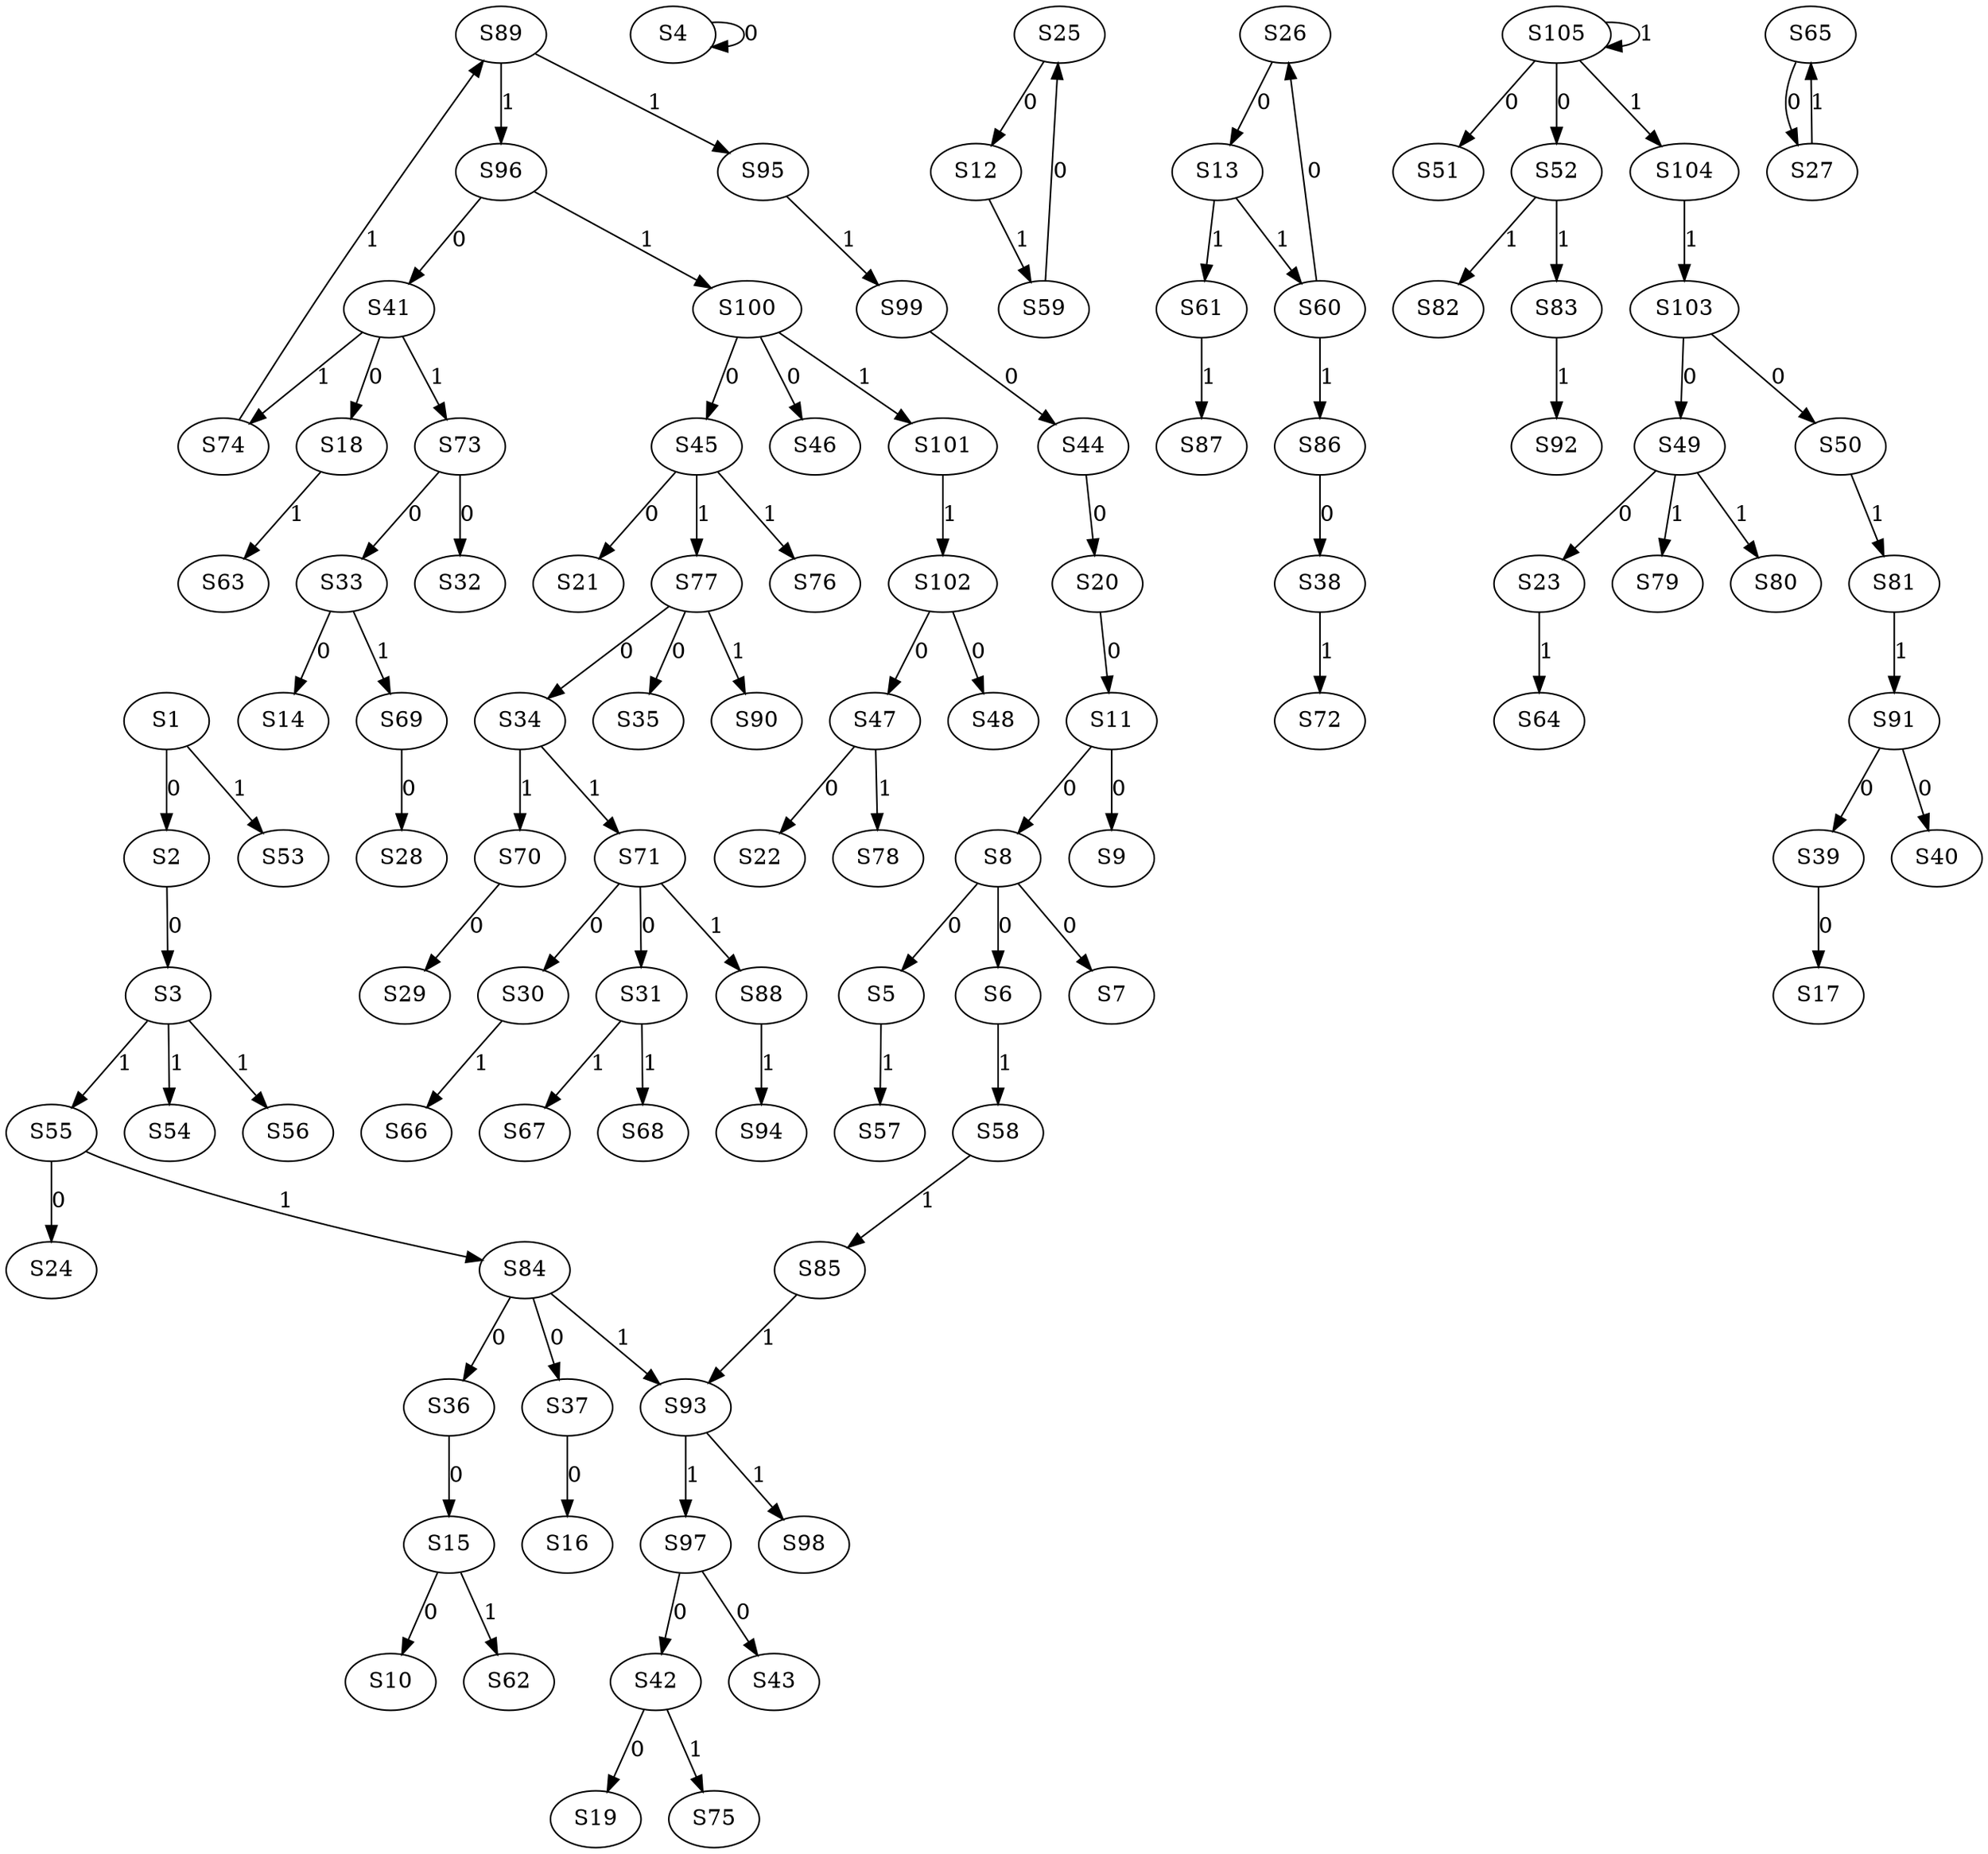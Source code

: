 strict digraph {
	S1 -> S2 [ label = 0 ];
	S2 -> S3 [ label = 0 ];
	S4 -> S4 [ label = 0 ];
	S8 -> S5 [ label = 0 ];
	S8 -> S6 [ label = 0 ];
	S8 -> S7 [ label = 0 ];
	S11 -> S8 [ label = 0 ];
	S11 -> S9 [ label = 0 ];
	S15 -> S10 [ label = 0 ];
	S20 -> S11 [ label = 0 ];
	S25 -> S12 [ label = 0 ];
	S26 -> S13 [ label = 0 ];
	S33 -> S14 [ label = 0 ];
	S36 -> S15 [ label = 0 ];
	S37 -> S16 [ label = 0 ];
	S39 -> S17 [ label = 0 ];
	S41 -> S18 [ label = 0 ];
	S42 -> S19 [ label = 0 ];
	S44 -> S20 [ label = 0 ];
	S45 -> S21 [ label = 0 ];
	S47 -> S22 [ label = 0 ];
	S49 -> S23 [ label = 0 ];
	S55 -> S24 [ label = 0 ];
	S59 -> S25 [ label = 0 ];
	S60 -> S26 [ label = 0 ];
	S65 -> S27 [ label = 0 ];
	S69 -> S28 [ label = 0 ];
	S70 -> S29 [ label = 0 ];
	S71 -> S30 [ label = 0 ];
	S71 -> S31 [ label = 0 ];
	S73 -> S32 [ label = 0 ];
	S73 -> S33 [ label = 0 ];
	S77 -> S34 [ label = 0 ];
	S77 -> S35 [ label = 0 ];
	S84 -> S36 [ label = 0 ];
	S84 -> S37 [ label = 0 ];
	S86 -> S38 [ label = 0 ];
	S91 -> S39 [ label = 0 ];
	S91 -> S40 [ label = 0 ];
	S96 -> S41 [ label = 0 ];
	S97 -> S42 [ label = 0 ];
	S97 -> S43 [ label = 0 ];
	S99 -> S44 [ label = 0 ];
	S100 -> S45 [ label = 0 ];
	S100 -> S46 [ label = 0 ];
	S102 -> S47 [ label = 0 ];
	S102 -> S48 [ label = 0 ];
	S103 -> S49 [ label = 0 ];
	S103 -> S50 [ label = 0 ];
	S105 -> S51 [ label = 0 ];
	S105 -> S52 [ label = 0 ];
	S1 -> S53 [ label = 1 ];
	S3 -> S54 [ label = 1 ];
	S3 -> S55 [ label = 1 ];
	S3 -> S56 [ label = 1 ];
	S5 -> S57 [ label = 1 ];
	S6 -> S58 [ label = 1 ];
	S12 -> S59 [ label = 1 ];
	S13 -> S60 [ label = 1 ];
	S13 -> S61 [ label = 1 ];
	S15 -> S62 [ label = 1 ];
	S18 -> S63 [ label = 1 ];
	S23 -> S64 [ label = 1 ];
	S27 -> S65 [ label = 1 ];
	S30 -> S66 [ label = 1 ];
	S31 -> S67 [ label = 1 ];
	S31 -> S68 [ label = 1 ];
	S33 -> S69 [ label = 1 ];
	S34 -> S70 [ label = 1 ];
	S34 -> S71 [ label = 1 ];
	S38 -> S72 [ label = 1 ];
	S41 -> S73 [ label = 1 ];
	S41 -> S74 [ label = 1 ];
	S42 -> S75 [ label = 1 ];
	S45 -> S76 [ label = 1 ];
	S45 -> S77 [ label = 1 ];
	S47 -> S78 [ label = 1 ];
	S49 -> S79 [ label = 1 ];
	S49 -> S80 [ label = 1 ];
	S50 -> S81 [ label = 1 ];
	S52 -> S82 [ label = 1 ];
	S52 -> S83 [ label = 1 ];
	S55 -> S84 [ label = 1 ];
	S58 -> S85 [ label = 1 ];
	S60 -> S86 [ label = 1 ];
	S61 -> S87 [ label = 1 ];
	S71 -> S88 [ label = 1 ];
	S74 -> S89 [ label = 1 ];
	S77 -> S90 [ label = 1 ];
	S81 -> S91 [ label = 1 ];
	S83 -> S92 [ label = 1 ];
	S85 -> S93 [ label = 1 ];
	S88 -> S94 [ label = 1 ];
	S89 -> S95 [ label = 1 ];
	S89 -> S96 [ label = 1 ];
	S93 -> S97 [ label = 1 ];
	S93 -> S98 [ label = 1 ];
	S95 -> S99 [ label = 1 ];
	S96 -> S100 [ label = 1 ];
	S100 -> S101 [ label = 1 ];
	S101 -> S102 [ label = 1 ];
	S104 -> S103 [ label = 1 ];
	S105 -> S104 [ label = 1 ];
	S105 -> S105 [ label = 1 ];
	S84 -> S93 [ label = 1 ];
}